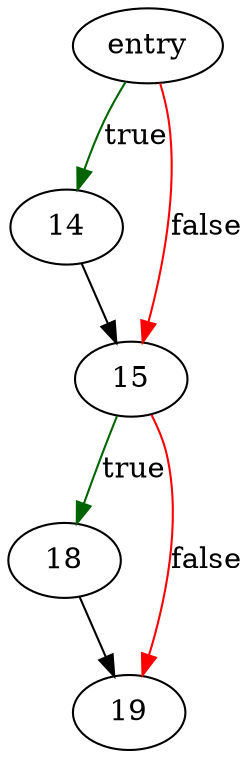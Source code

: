 digraph "sqlite3_trace_v2" {
	// Node definitions.
	4 [label=entry];
	14;
	15;
	18;
	19;

	// Edge definitions.
	4 -> 14 [
		color=darkgreen
		label=true
	];
	4 -> 15 [
		color=red
		label=false
	];
	14 -> 15;
	15 -> 18 [
		color=darkgreen
		label=true
	];
	15 -> 19 [
		color=red
		label=false
	];
	18 -> 19;
}